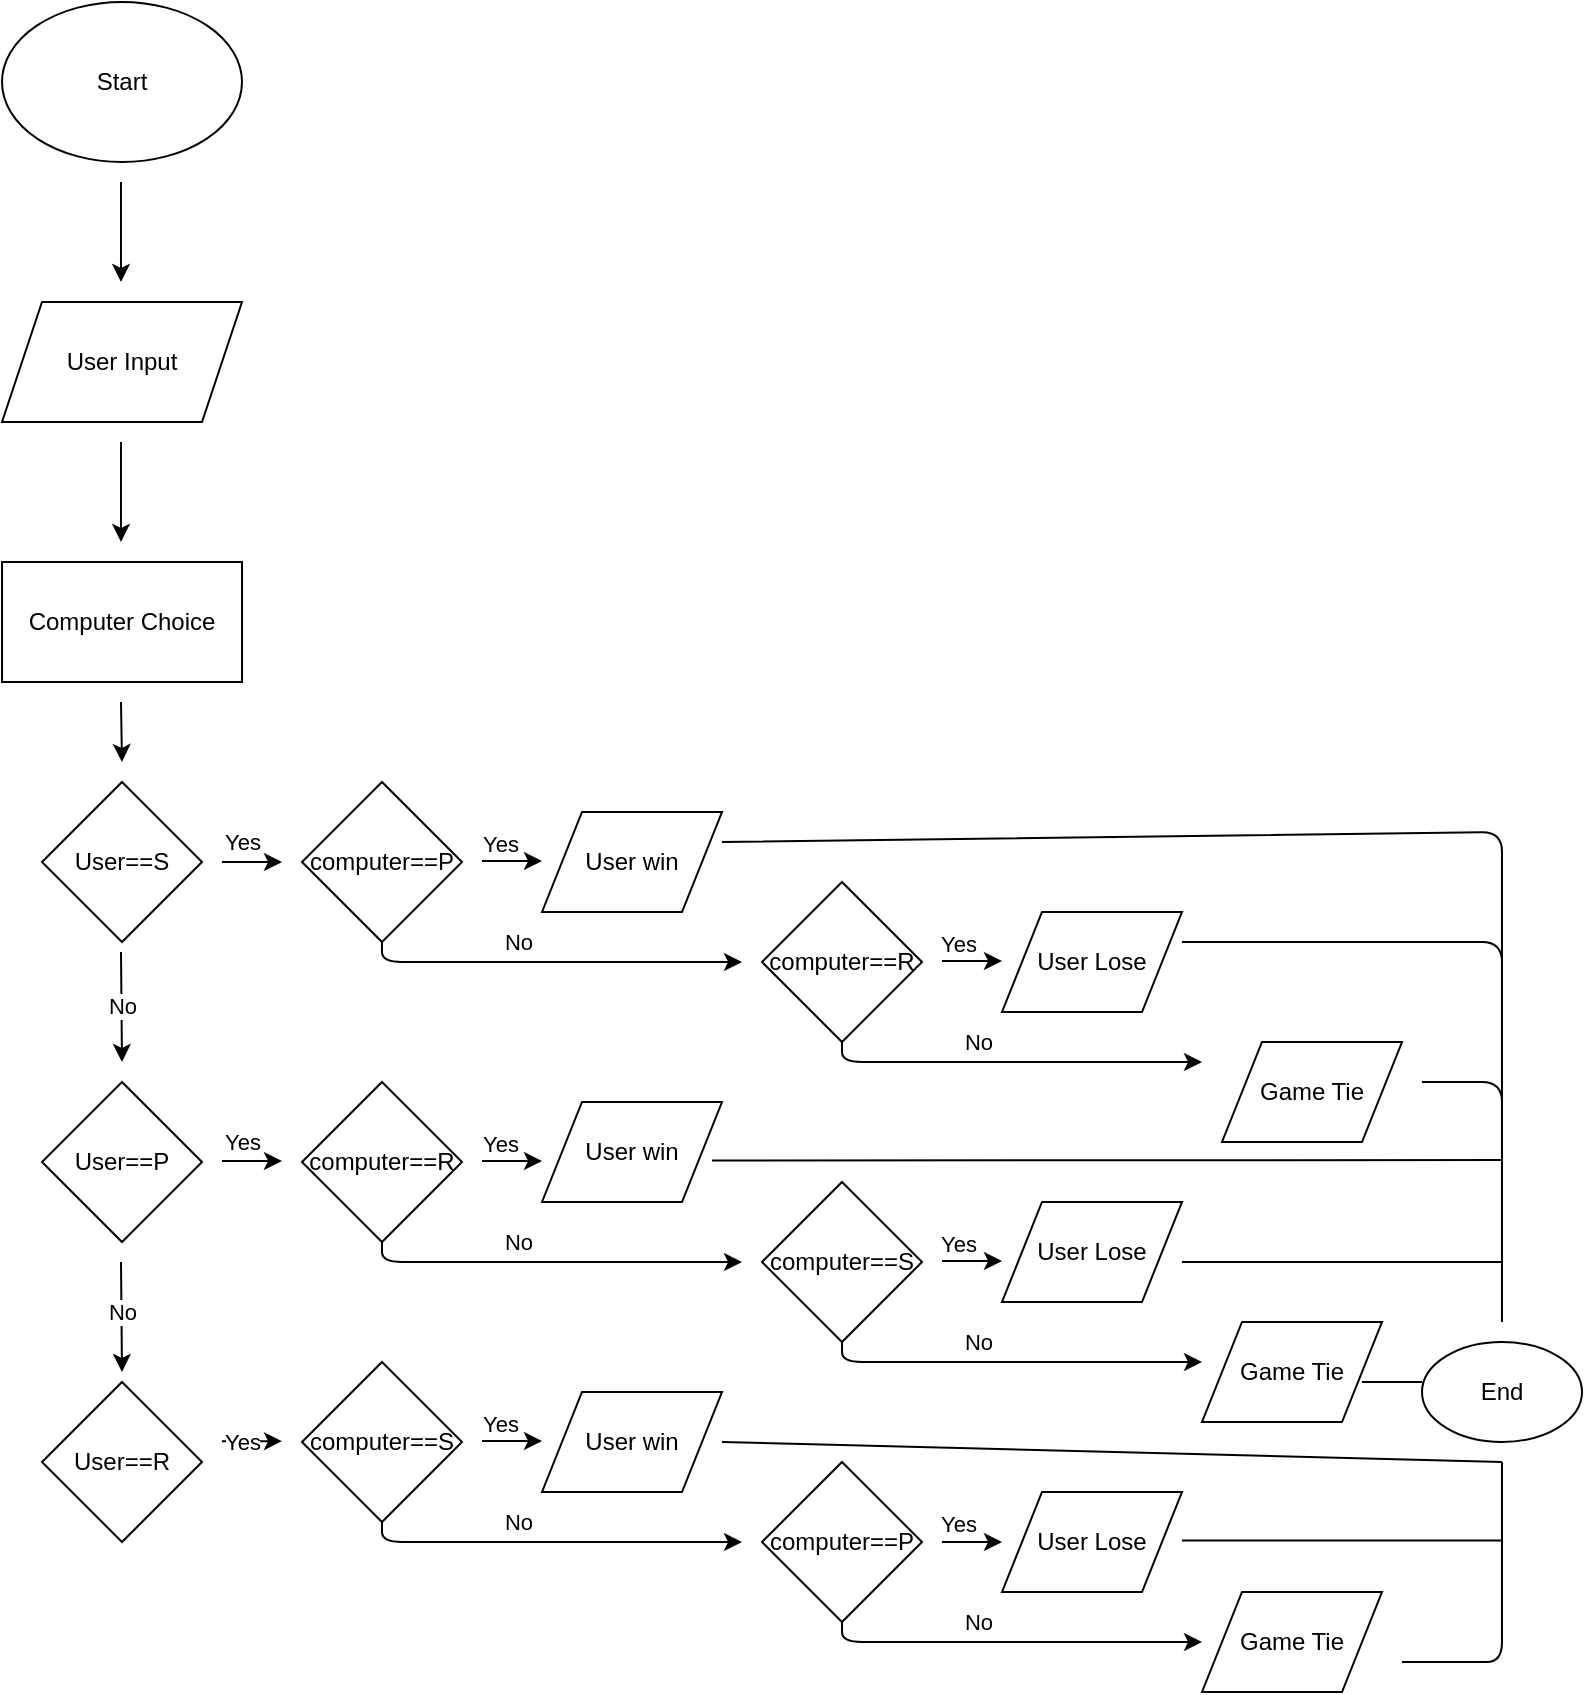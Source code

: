 <mxfile version="14.9.0" type="github"><diagram id="NPH4mduZkoqUxUVif_L4" name="Page-1"><mxGraphModel dx="530" dy="411" grid="1" gridSize="10" guides="1" tooltips="1" connect="1" arrows="1" fold="1" page="1" pageScale="1" pageWidth="850" pageHeight="1100" math="0" shadow="0"><root><mxCell id="0"/><mxCell id="1" parent="0"/><mxCell id="2RR3q_x-SKqY-nxqAgAL-3" value="Start" style="ellipse;whiteSpace=wrap;html=1;" parent="1" vertex="1"><mxGeometry x="40" y="80" width="120" height="80" as="geometry"/></mxCell><mxCell id="2RR3q_x-SKqY-nxqAgAL-4" value="" style="endArrow=classic;html=1;" parent="1" edge="1"><mxGeometry width="50" height="50" relative="1" as="geometry"><mxPoint x="99.5" y="170" as="sourcePoint"/><mxPoint x="99.5" y="220" as="targetPoint"/></mxGeometry></mxCell><mxCell id="2RR3q_x-SKqY-nxqAgAL-5" value="User Input" style="shape=parallelogram;perimeter=parallelogramPerimeter;whiteSpace=wrap;html=1;fixedSize=1;" parent="1" vertex="1"><mxGeometry x="40" y="230" width="120" height="60" as="geometry"/></mxCell><mxCell id="2RR3q_x-SKqY-nxqAgAL-6" value="Computer Choice" style="rounded=0;whiteSpace=wrap;html=1;" parent="1" vertex="1"><mxGeometry x="40" y="360" width="120" height="60" as="geometry"/></mxCell><mxCell id="2RR3q_x-SKqY-nxqAgAL-7" value="" style="endArrow=classic;html=1;" parent="1" edge="1"><mxGeometry width="50" height="50" relative="1" as="geometry"><mxPoint x="99.5" y="300" as="sourcePoint"/><mxPoint x="99.5" y="350" as="targetPoint"/></mxGeometry></mxCell><mxCell id="2RR3q_x-SKqY-nxqAgAL-9" value="" style="endArrow=classic;html=1;" parent="1" edge="1"><mxGeometry width="50" height="50" relative="1" as="geometry"><mxPoint x="99.5" y="430" as="sourcePoint"/><mxPoint x="100" y="460" as="targetPoint"/></mxGeometry></mxCell><mxCell id="2RR3q_x-SKqY-nxqAgAL-11" value="User==S" style="rhombus;whiteSpace=wrap;html=1;" parent="1" vertex="1"><mxGeometry x="60" y="470" width="80" height="80" as="geometry"/></mxCell><mxCell id="2RR3q_x-SKqY-nxqAgAL-13" value="&lt;span&gt;User==P&lt;/span&gt;" style="rhombus;whiteSpace=wrap;html=1;" parent="1" vertex="1"><mxGeometry x="60" y="620" width="80" height="80" as="geometry"/></mxCell><mxCell id="2RR3q_x-SKqY-nxqAgAL-15" value="No" style="endArrow=classic;html=1;" parent="1" edge="1"><mxGeometry width="50" height="50" relative="1" as="geometry"><mxPoint x="99.5" y="555" as="sourcePoint"/><mxPoint x="100" y="610" as="targetPoint"/></mxGeometry></mxCell><mxCell id="2RR3q_x-SKqY-nxqAgAL-17" value="&lt;span&gt;User==R&lt;/span&gt;" style="rhombus;whiteSpace=wrap;html=1;" parent="1" vertex="1"><mxGeometry x="60" y="770" width="80" height="80" as="geometry"/></mxCell><mxCell id="2RR3q_x-SKqY-nxqAgAL-19" value="" style="endArrow=classic;html=1;" parent="1" edge="1"><mxGeometry width="50" height="50" relative="1" as="geometry"><mxPoint x="150" y="510" as="sourcePoint"/><mxPoint x="180" y="510" as="targetPoint"/></mxGeometry></mxCell><mxCell id="2RR3q_x-SKqY-nxqAgAL-23" value="Yes" style="edgeLabel;html=1;align=center;verticalAlign=middle;resizable=0;points=[];" parent="2RR3q_x-SKqY-nxqAgAL-19" vertex="1" connectable="0"><mxGeometry x="-0.4" y="-1" relative="1" as="geometry"><mxPoint x="1" y="-11" as="offset"/></mxGeometry></mxCell><mxCell id="2RR3q_x-SKqY-nxqAgAL-20" value="" style="endArrow=classic;html=1;" parent="1" edge="1"><mxGeometry width="50" height="50" relative="1" as="geometry"><mxPoint x="150" y="659.5" as="sourcePoint"/><mxPoint x="180" y="659.5" as="targetPoint"/></mxGeometry></mxCell><mxCell id="2RR3q_x-SKqY-nxqAgAL-24" value="Yes" style="edgeLabel;html=1;align=center;verticalAlign=middle;resizable=0;points=[];" parent="2RR3q_x-SKqY-nxqAgAL-20" vertex="1" connectable="0"><mxGeometry x="-0.2" y="-3" relative="1" as="geometry"><mxPoint x="-2" y="-13" as="offset"/></mxGeometry></mxCell><mxCell id="2RR3q_x-SKqY-nxqAgAL-21" value="" style="endArrow=classic;html=1;" parent="1" edge="1"><mxGeometry width="50" height="50" relative="1" as="geometry"><mxPoint x="150" y="799.58" as="sourcePoint"/><mxPoint x="180" y="799.58" as="targetPoint"/></mxGeometry></mxCell><mxCell id="2RR3q_x-SKqY-nxqAgAL-25" value="Yes" style="edgeLabel;html=1;align=center;verticalAlign=middle;resizable=0;points=[];" parent="2RR3q_x-SKqY-nxqAgAL-21" vertex="1" connectable="0"><mxGeometry x="-0.333" y="1" relative="1" as="geometry"><mxPoint y="1" as="offset"/></mxGeometry></mxCell><mxCell id="2RR3q_x-SKqY-nxqAgAL-26" value="computer==P" style="rhombus;whiteSpace=wrap;html=1;" parent="1" vertex="1"><mxGeometry x="190" y="470" width="80" height="80" as="geometry"/></mxCell><mxCell id="2RR3q_x-SKqY-nxqAgAL-27" value="" style="endArrow=classic;html=1;" parent="1" edge="1"><mxGeometry width="50" height="50" relative="1" as="geometry"><mxPoint x="280" y="509.5" as="sourcePoint"/><mxPoint x="310" y="509.5" as="targetPoint"/></mxGeometry></mxCell><mxCell id="2RR3q_x-SKqY-nxqAgAL-30" value="Yes" style="edgeLabel;html=1;align=center;verticalAlign=middle;resizable=0;points=[];" parent="2RR3q_x-SKqY-nxqAgAL-27" vertex="1" connectable="0"><mxGeometry x="-0.4" y="1" relative="1" as="geometry"><mxPoint y="-8" as="offset"/></mxGeometry></mxCell><mxCell id="2RR3q_x-SKqY-nxqAgAL-28" value="" style="endArrow=classic;html=1;" parent="1" edge="1"><mxGeometry width="50" height="50" relative="1" as="geometry"><mxPoint x="230" y="550" as="sourcePoint"/><mxPoint x="410" y="560" as="targetPoint"/><Array as="points"><mxPoint x="230" y="560"/></Array></mxGeometry></mxCell><mxCell id="2RR3q_x-SKqY-nxqAgAL-31" value="No" style="edgeLabel;html=1;align=center;verticalAlign=middle;resizable=0;points=[];" parent="2RR3q_x-SKqY-nxqAgAL-28" vertex="1" connectable="0"><mxGeometry x="-0.179" y="-1" relative="1" as="geometry"><mxPoint y="-11" as="offset"/></mxGeometry></mxCell><mxCell id="2RR3q_x-SKqY-nxqAgAL-32" value="User win" style="shape=parallelogram;perimeter=parallelogramPerimeter;whiteSpace=wrap;html=1;fixedSize=1;" parent="1" vertex="1"><mxGeometry x="310" y="485" width="90" height="50" as="geometry"/></mxCell><mxCell id="2RR3q_x-SKqY-nxqAgAL-33" value="&lt;span&gt;computer==R&lt;/span&gt;" style="rhombus;whiteSpace=wrap;html=1;" parent="1" vertex="1"><mxGeometry x="420" y="520" width="80" height="80" as="geometry"/></mxCell><mxCell id="2RR3q_x-SKqY-nxqAgAL-34" value="" style="endArrow=classic;html=1;" parent="1" edge="1"><mxGeometry width="50" height="50" relative="1" as="geometry"><mxPoint x="510" y="559.5" as="sourcePoint"/><mxPoint x="540" y="559.5" as="targetPoint"/></mxGeometry></mxCell><mxCell id="2RR3q_x-SKqY-nxqAgAL-37" value="Yes" style="edgeLabel;html=1;align=center;verticalAlign=middle;resizable=0;points=[];" parent="2RR3q_x-SKqY-nxqAgAL-34" vertex="1" connectable="0"><mxGeometry x="-0.467" relative="1" as="geometry"><mxPoint y="-9" as="offset"/></mxGeometry></mxCell><mxCell id="2RR3q_x-SKqY-nxqAgAL-35" value="" style="endArrow=classic;html=1;" parent="1" edge="1"><mxGeometry width="50" height="50" relative="1" as="geometry"><mxPoint x="460" y="600" as="sourcePoint"/><mxPoint x="640" y="610" as="targetPoint"/><Array as="points"><mxPoint x="460" y="610"/></Array></mxGeometry></mxCell><mxCell id="2RR3q_x-SKqY-nxqAgAL-36" value="No" style="edgeLabel;html=1;align=center;verticalAlign=middle;resizable=0;points=[];" parent="2RR3q_x-SKqY-nxqAgAL-35" vertex="1" connectable="0"><mxGeometry x="-0.179" y="-1" relative="1" as="geometry"><mxPoint y="-11" as="offset"/></mxGeometry></mxCell><mxCell id="2RR3q_x-SKqY-nxqAgAL-39" value="User Lose" style="shape=parallelogram;perimeter=parallelogramPerimeter;whiteSpace=wrap;html=1;fixedSize=1;" parent="1" vertex="1"><mxGeometry x="540" y="535" width="90" height="50" as="geometry"/></mxCell><mxCell id="2RR3q_x-SKqY-nxqAgAL-41" value="Game Tie" style="shape=parallelogram;perimeter=parallelogramPerimeter;whiteSpace=wrap;html=1;fixedSize=1;" parent="1" vertex="1"><mxGeometry x="650" y="600" width="90" height="50" as="geometry"/></mxCell><mxCell id="2RR3q_x-SKqY-nxqAgAL-42" value="computer==R" style="rhombus;whiteSpace=wrap;html=1;" parent="1" vertex="1"><mxGeometry x="190" y="620" width="80" height="80" as="geometry"/></mxCell><mxCell id="2RR3q_x-SKqY-nxqAgAL-43" value="" style="endArrow=classic;html=1;" parent="1" edge="1"><mxGeometry width="50" height="50" relative="1" as="geometry"><mxPoint x="280" y="659.5" as="sourcePoint"/><mxPoint x="310" y="659.5" as="targetPoint"/></mxGeometry></mxCell><mxCell id="2RR3q_x-SKqY-nxqAgAL-44" value="Yes" style="edgeLabel;html=1;align=center;verticalAlign=middle;resizable=0;points=[];" parent="2RR3q_x-SKqY-nxqAgAL-43" vertex="1" connectable="0"><mxGeometry x="-0.4" y="1" relative="1" as="geometry"><mxPoint y="-8" as="offset"/></mxGeometry></mxCell><mxCell id="2RR3q_x-SKqY-nxqAgAL-45" value="User win" style="shape=parallelogram;perimeter=parallelogramPerimeter;whiteSpace=wrap;html=1;fixedSize=1;" parent="1" vertex="1"><mxGeometry x="310" y="630" width="90" height="50" as="geometry"/></mxCell><mxCell id="2RR3q_x-SKqY-nxqAgAL-46" value="" style="endArrow=classic;html=1;" parent="1" edge="1"><mxGeometry width="50" height="50" relative="1" as="geometry"><mxPoint x="230" y="700" as="sourcePoint"/><mxPoint x="410" y="710" as="targetPoint"/><Array as="points"><mxPoint x="230" y="710"/></Array></mxGeometry></mxCell><mxCell id="2RR3q_x-SKqY-nxqAgAL-47" value="No" style="edgeLabel;html=1;align=center;verticalAlign=middle;resizable=0;points=[];" parent="2RR3q_x-SKqY-nxqAgAL-46" vertex="1" connectable="0"><mxGeometry x="-0.179" y="-1" relative="1" as="geometry"><mxPoint y="-11" as="offset"/></mxGeometry></mxCell><mxCell id="2RR3q_x-SKqY-nxqAgAL-48" value="&lt;span&gt;computer==S&lt;/span&gt;" style="rhombus;whiteSpace=wrap;html=1;" parent="1" vertex="1"><mxGeometry x="420" y="670" width="80" height="80" as="geometry"/></mxCell><mxCell id="2RR3q_x-SKqY-nxqAgAL-49" value="" style="endArrow=classic;html=1;" parent="1" edge="1"><mxGeometry width="50" height="50" relative="1" as="geometry"><mxPoint x="510" y="709.5" as="sourcePoint"/><mxPoint x="540" y="709.5" as="targetPoint"/></mxGeometry></mxCell><mxCell id="2RR3q_x-SKqY-nxqAgAL-50" value="Yes" style="edgeLabel;html=1;align=center;verticalAlign=middle;resizable=0;points=[];" parent="2RR3q_x-SKqY-nxqAgAL-49" vertex="1" connectable="0"><mxGeometry x="-0.467" relative="1" as="geometry"><mxPoint y="-9" as="offset"/></mxGeometry></mxCell><mxCell id="2RR3q_x-SKqY-nxqAgAL-51" value="User Lose" style="shape=parallelogram;perimeter=parallelogramPerimeter;whiteSpace=wrap;html=1;fixedSize=1;" parent="1" vertex="1"><mxGeometry x="540" y="680" width="90" height="50" as="geometry"/></mxCell><mxCell id="2RR3q_x-SKqY-nxqAgAL-52" value="" style="endArrow=classic;html=1;" parent="1" edge="1"><mxGeometry width="50" height="50" relative="1" as="geometry"><mxPoint x="460" y="750" as="sourcePoint"/><mxPoint x="640" y="760" as="targetPoint"/><Array as="points"><mxPoint x="460" y="760"/></Array></mxGeometry></mxCell><mxCell id="2RR3q_x-SKqY-nxqAgAL-53" value="No" style="edgeLabel;html=1;align=center;verticalAlign=middle;resizable=0;points=[];" parent="2RR3q_x-SKqY-nxqAgAL-52" vertex="1" connectable="0"><mxGeometry x="-0.179" y="-1" relative="1" as="geometry"><mxPoint y="-11" as="offset"/></mxGeometry></mxCell><mxCell id="2RR3q_x-SKqY-nxqAgAL-54" value="Game Tie" style="shape=parallelogram;perimeter=parallelogramPerimeter;whiteSpace=wrap;html=1;fixedSize=1;" parent="1" vertex="1"><mxGeometry x="640" y="740" width="90" height="50" as="geometry"/></mxCell><mxCell id="2RR3q_x-SKqY-nxqAgAL-55" value="No" style="endArrow=classic;html=1;" parent="1" edge="1"><mxGeometry x="-0.091" width="50" height="50" relative="1" as="geometry"><mxPoint x="99.5" y="710" as="sourcePoint"/><mxPoint x="100" y="765" as="targetPoint"/><mxPoint as="offset"/></mxGeometry></mxCell><mxCell id="2RR3q_x-SKqY-nxqAgAL-56" value="computer==S" style="rhombus;whiteSpace=wrap;html=1;" parent="1" vertex="1"><mxGeometry x="190" y="760" width="80" height="80" as="geometry"/></mxCell><mxCell id="2RR3q_x-SKqY-nxqAgAL-58" value="" style="endArrow=classic;html=1;" parent="1" edge="1"><mxGeometry width="50" height="50" relative="1" as="geometry"><mxPoint x="280" y="799.5" as="sourcePoint"/><mxPoint x="310" y="799.5" as="targetPoint"/></mxGeometry></mxCell><mxCell id="2RR3q_x-SKqY-nxqAgAL-59" value="Yes" style="edgeLabel;html=1;align=center;verticalAlign=middle;resizable=0;points=[];" parent="2RR3q_x-SKqY-nxqAgAL-58" vertex="1" connectable="0"><mxGeometry x="-0.4" y="1" relative="1" as="geometry"><mxPoint y="-8" as="offset"/></mxGeometry></mxCell><mxCell id="2RR3q_x-SKqY-nxqAgAL-60" value="User win" style="shape=parallelogram;perimeter=parallelogramPerimeter;whiteSpace=wrap;html=1;fixedSize=1;" parent="1" vertex="1"><mxGeometry x="310" y="775" width="90" height="50" as="geometry"/></mxCell><mxCell id="2RR3q_x-SKqY-nxqAgAL-63" value="" style="endArrow=classic;html=1;" parent="1" edge="1"><mxGeometry width="50" height="50" relative="1" as="geometry"><mxPoint x="230" y="840" as="sourcePoint"/><mxPoint x="410" y="850" as="targetPoint"/><Array as="points"><mxPoint x="230" y="850"/></Array></mxGeometry></mxCell><mxCell id="2RR3q_x-SKqY-nxqAgAL-64" value="No" style="edgeLabel;html=1;align=center;verticalAlign=middle;resizable=0;points=[];" parent="2RR3q_x-SKqY-nxqAgAL-63" vertex="1" connectable="0"><mxGeometry x="-0.179" y="-1" relative="1" as="geometry"><mxPoint y="-11" as="offset"/></mxGeometry></mxCell><mxCell id="2RR3q_x-SKqY-nxqAgAL-65" value="&lt;span&gt;computer==P&lt;/span&gt;" style="rhombus;whiteSpace=wrap;html=1;" parent="1" vertex="1"><mxGeometry x="420" y="810" width="80" height="80" as="geometry"/></mxCell><mxCell id="2RR3q_x-SKqY-nxqAgAL-66" value="" style="endArrow=classic;html=1;" parent="1" edge="1"><mxGeometry width="50" height="50" relative="1" as="geometry"><mxPoint x="510" y="850" as="sourcePoint"/><mxPoint x="540" y="850" as="targetPoint"/></mxGeometry></mxCell><mxCell id="2RR3q_x-SKqY-nxqAgAL-67" value="Yes" style="edgeLabel;html=1;align=center;verticalAlign=middle;resizable=0;points=[];" parent="2RR3q_x-SKqY-nxqAgAL-66" vertex="1" connectable="0"><mxGeometry x="-0.467" relative="1" as="geometry"><mxPoint y="-9" as="offset"/></mxGeometry></mxCell><mxCell id="2RR3q_x-SKqY-nxqAgAL-68" value="User Lose" style="shape=parallelogram;perimeter=parallelogramPerimeter;whiteSpace=wrap;html=1;fixedSize=1;" parent="1" vertex="1"><mxGeometry x="540" y="825" width="90" height="50" as="geometry"/></mxCell><mxCell id="2RR3q_x-SKqY-nxqAgAL-69" value="" style="endArrow=classic;html=1;" parent="1" edge="1"><mxGeometry width="50" height="50" relative="1" as="geometry"><mxPoint x="460" y="890" as="sourcePoint"/><mxPoint x="640" y="900" as="targetPoint"/><Array as="points"><mxPoint x="460" y="900"/></Array></mxGeometry></mxCell><mxCell id="2RR3q_x-SKqY-nxqAgAL-70" value="No" style="edgeLabel;html=1;align=center;verticalAlign=middle;resizable=0;points=[];" parent="2RR3q_x-SKqY-nxqAgAL-69" vertex="1" connectable="0"><mxGeometry x="-0.179" y="-1" relative="1" as="geometry"><mxPoint y="-11" as="offset"/></mxGeometry></mxCell><mxCell id="2RR3q_x-SKqY-nxqAgAL-71" value="Game Tie" style="shape=parallelogram;perimeter=parallelogramPerimeter;whiteSpace=wrap;html=1;fixedSize=1;" parent="1" vertex="1"><mxGeometry x="640" y="875" width="90" height="50" as="geometry"/></mxCell><mxCell id="2RR3q_x-SKqY-nxqAgAL-73" value="End" style="ellipse;whiteSpace=wrap;html=1;" parent="1" vertex="1"><mxGeometry x="750" y="750" width="80" height="50" as="geometry"/></mxCell><mxCell id="2RR3q_x-SKqY-nxqAgAL-75" value="" style="endArrow=none;html=1;" parent="1" edge="1"><mxGeometry width="50" height="50" relative="1" as="geometry"><mxPoint x="750" y="620" as="sourcePoint"/><mxPoint x="790" y="740" as="targetPoint"/><Array as="points"><mxPoint x="790" y="620"/><mxPoint x="790" y="720"/></Array></mxGeometry></mxCell><mxCell id="2RR3q_x-SKqY-nxqAgAL-78" value="" style="endArrow=none;html=1;" parent="1" edge="1"><mxGeometry width="50" height="50" relative="1" as="geometry"><mxPoint x="740" y="910" as="sourcePoint"/><mxPoint x="790" y="810" as="targetPoint"/><Array as="points"><mxPoint x="765" y="910"/><mxPoint x="790" y="910"/></Array></mxGeometry></mxCell><mxCell id="2RR3q_x-SKqY-nxqAgAL-79" value="" style="endArrow=none;html=1;" parent="1" edge="1"><mxGeometry width="50" height="50" relative="1" as="geometry"><mxPoint x="630" y="710" as="sourcePoint"/><mxPoint x="790" y="710" as="targetPoint"/></mxGeometry></mxCell><mxCell id="2RR3q_x-SKqY-nxqAgAL-80" value="" style="endArrow=none;html=1;" parent="1" edge="1"><mxGeometry width="50" height="50" relative="1" as="geometry"><mxPoint x="630" y="849.29" as="sourcePoint"/><mxPoint x="790" y="849.29" as="targetPoint"/></mxGeometry></mxCell><mxCell id="2RR3q_x-SKqY-nxqAgAL-81" value="" style="endArrow=none;html=1;" parent="1" edge="1"><mxGeometry width="50" height="50" relative="1" as="geometry"><mxPoint x="720" y="770" as="sourcePoint"/><mxPoint x="750" y="770" as="targetPoint"/></mxGeometry></mxCell><mxCell id="2RR3q_x-SKqY-nxqAgAL-82" value="" style="endArrow=none;html=1;" parent="1" edge="1"><mxGeometry width="50" height="50" relative="1" as="geometry"><mxPoint x="395" y="659.29" as="sourcePoint"/><mxPoint x="790" y="659" as="targetPoint"/></mxGeometry></mxCell><mxCell id="2RR3q_x-SKqY-nxqAgAL-83" value="" style="endArrow=none;html=1;" parent="1" edge="1"><mxGeometry width="50" height="50" relative="1" as="geometry"><mxPoint x="400" y="800" as="sourcePoint"/><mxPoint x="790" y="810" as="targetPoint"/></mxGeometry></mxCell><mxCell id="2RR3q_x-SKqY-nxqAgAL-86" value="" style="endArrow=none;html=1;" parent="1" edge="1"><mxGeometry width="50" height="50" relative="1" as="geometry"><mxPoint x="630" y="550" as="sourcePoint"/><mxPoint x="790" y="640" as="targetPoint"/><Array as="points"><mxPoint x="790" y="550"/></Array></mxGeometry></mxCell><mxCell id="2RR3q_x-SKqY-nxqAgAL-88" value="" style="endArrow=none;html=1;" parent="1" edge="1"><mxGeometry width="50" height="50" relative="1" as="geometry"><mxPoint x="400" y="500" as="sourcePoint"/><mxPoint x="790" y="560" as="targetPoint"/><Array as="points"><mxPoint x="790" y="495"/></Array></mxGeometry></mxCell></root></mxGraphModel></diagram></mxfile>